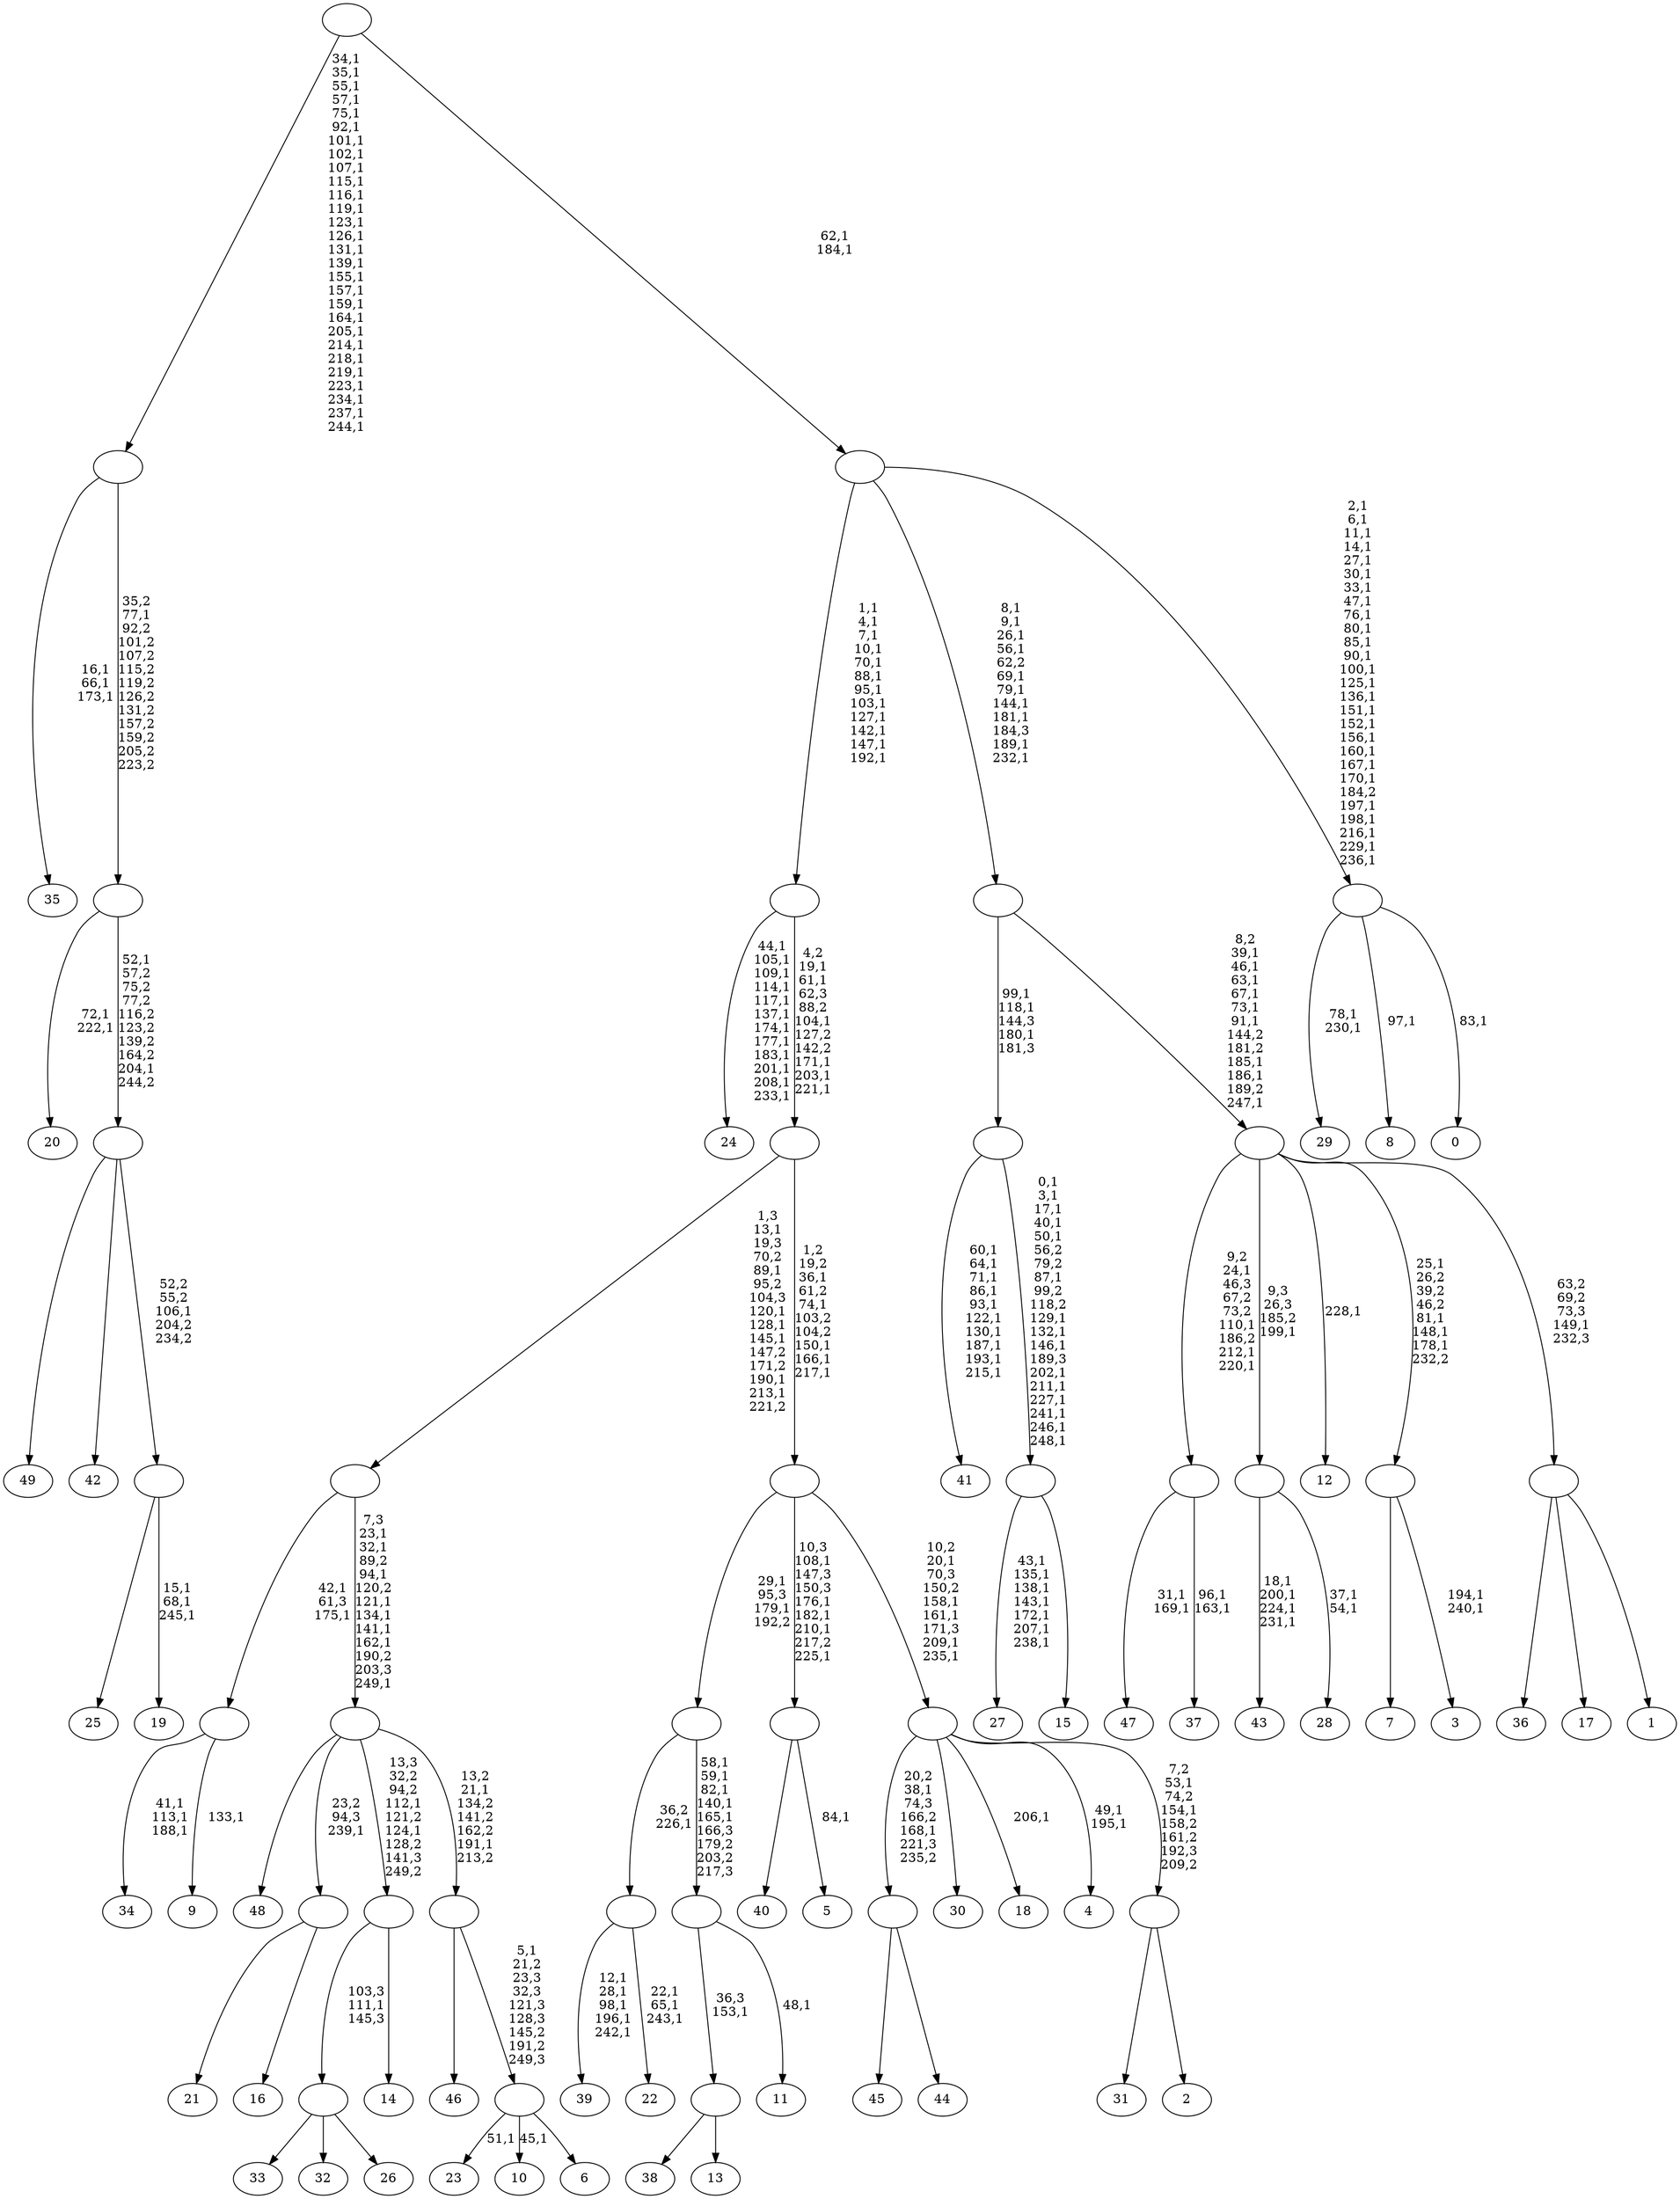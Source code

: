 digraph T {
	300 [label="49"]
	299 [label="48"]
	298 [label="47"]
	295 [label="46"]
	294 [label="45"]
	293 [label="44"]
	292 [label=""]
	290 [label="43"]
	285 [label="42"]
	284 [label="41"]
	273 [label="40"]
	272 [label="39"]
	266 [label="38"]
	265 [label="37"]
	262 [label=""]
	258 [label="36"]
	257 [label="35"]
	253 [label="34"]
	249 [label="33"]
	248 [label="32"]
	247 [label="31"]
	246 [label="30"]
	245 [label="29"]
	242 [label="28"]
	239 [label=""]
	238 [label="27"]
	230 [label="26"]
	229 [label=""]
	228 [label="25"]
	227 [label="24"]
	214 [label="23"]
	212 [label="22"]
	208 [label=""]
	207 [label="21"]
	206 [label="20"]
	203 [label="19"]
	199 [label=""]
	198 [label=""]
	196 [label=""]
	195 [label=""]
	167 [label="18"]
	165 [label="17"]
	164 [label="16"]
	163 [label=""]
	162 [label="15"]
	161 [label=""]
	146 [label=""]
	143 [label="14"]
	142 [label=""]
	140 [label="13"]
	139 [label=""]
	138 [label="12"]
	136 [label="11"]
	134 [label=""]
	129 [label=""]
	127 [label="10"]
	125 [label="9"]
	123 [label=""]
	121 [label="8"]
	119 [label="7"]
	118 [label="6"]
	117 [label=""]
	116 [label=""]
	114 [label=""]
	106 [label=""]
	99 [label="5"]
	97 [label=""]
	92 [label="4"]
	89 [label="3"]
	86 [label=""]
	82 [label="2"]
	81 [label=""]
	79 [label=""]
	74 [label=""]
	69 [label=""]
	63 [label=""]
	51 [label="1"]
	50 [label=""]
	49 [label=""]
	40 [label=""]
	30 [label="0"]
	28 [label=""]
	2 [label=""]
	0 [label=""]
	292 -> 294 [label=""]
	292 -> 293 [label=""]
	262 -> 265 [label="96,1\n163,1"]
	262 -> 298 [label="31,1\n169,1"]
	239 -> 242 [label="37,1\n54,1"]
	239 -> 290 [label="18,1\n200,1\n224,1\n231,1"]
	229 -> 249 [label=""]
	229 -> 248 [label=""]
	229 -> 230 [label=""]
	208 -> 212 [label="22,1\n65,1\n243,1"]
	208 -> 272 [label="12,1\n28,1\n98,1\n196,1\n242,1"]
	199 -> 203 [label="15,1\n68,1\n245,1"]
	199 -> 228 [label=""]
	198 -> 300 [label=""]
	198 -> 285 [label=""]
	198 -> 199 [label="52,2\n55,2\n106,1\n204,2\n234,2"]
	196 -> 198 [label="52,1\n57,2\n75,2\n77,2\n116,2\n123,2\n139,2\n164,2\n204,1\n244,2"]
	196 -> 206 [label="72,1\n222,1"]
	195 -> 257 [label="16,1\n66,1\n173,1"]
	195 -> 196 [label="35,2\n77,1\n92,2\n101,2\n107,2\n115,2\n119,2\n126,2\n131,2\n157,2\n159,2\n205,2\n223,2"]
	163 -> 207 [label=""]
	163 -> 164 [label=""]
	161 -> 238 [label="43,1\n135,1\n138,1\n143,1\n172,1\n207,1\n238,1"]
	161 -> 162 [label=""]
	146 -> 161 [label="0,1\n3,1\n17,1\n40,1\n50,1\n56,2\n79,2\n87,1\n99,2\n118,2\n129,1\n132,1\n146,1\n189,3\n202,1\n211,1\n227,1\n241,1\n246,1\n248,1"]
	146 -> 284 [label="60,1\n64,1\n71,1\n86,1\n93,1\n122,1\n130,1\n187,1\n193,1\n215,1"]
	142 -> 229 [label="103,3\n111,1\n145,3"]
	142 -> 143 [label=""]
	139 -> 266 [label=""]
	139 -> 140 [label=""]
	134 -> 136 [label="48,1"]
	134 -> 139 [label="36,3\n153,1"]
	129 -> 134 [label="58,1\n59,1\n82,1\n140,1\n165,1\n166,3\n179,2\n203,2\n217,3"]
	129 -> 208 [label="36,2\n226,1"]
	123 -> 125 [label="133,1"]
	123 -> 253 [label="41,1\n113,1\n188,1"]
	117 -> 127 [label="45,1"]
	117 -> 214 [label="51,1"]
	117 -> 118 [label=""]
	116 -> 295 [label=""]
	116 -> 117 [label="5,1\n21,2\n23,3\n32,3\n121,3\n128,3\n145,2\n191,2\n249,3"]
	114 -> 116 [label="13,2\n21,1\n134,2\n141,2\n162,2\n191,1\n213,2"]
	114 -> 142 [label="13,3\n32,2\n94,2\n112,1\n121,2\n124,1\n128,2\n141,3\n249,2"]
	114 -> 299 [label=""]
	114 -> 163 [label="23,2\n94,3\n239,1"]
	106 -> 114 [label="7,3\n23,1\n32,1\n89,2\n94,1\n120,2\n121,1\n134,1\n141,1\n162,1\n190,2\n203,3\n249,1"]
	106 -> 123 [label="42,1\n61,3\n175,1"]
	97 -> 99 [label="84,1"]
	97 -> 273 [label=""]
	86 -> 89 [label="194,1\n240,1"]
	86 -> 119 [label=""]
	81 -> 247 [label=""]
	81 -> 82 [label=""]
	79 -> 81 [label="7,2\n53,1\n74,2\n154,1\n158,2\n161,2\n192,3\n209,2"]
	79 -> 92 [label="49,1\n195,1"]
	79 -> 167 [label="206,1"]
	79 -> 292 [label="20,2\n38,1\n74,3\n166,2\n168,1\n221,3\n235,2"]
	79 -> 246 [label=""]
	74 -> 79 [label="10,2\n20,1\n70,3\n150,2\n158,1\n161,1\n171,3\n209,1\n235,1"]
	74 -> 97 [label="10,3\n108,1\n147,3\n150,3\n176,1\n182,1\n210,1\n217,2\n225,1"]
	74 -> 129 [label="29,1\n95,3\n179,1\n192,2"]
	69 -> 74 [label="1,2\n19,2\n36,1\n61,2\n74,1\n103,2\n104,2\n150,1\n166,1\n217,1"]
	69 -> 106 [label="1,3\n13,1\n19,3\n70,2\n89,1\n95,2\n104,3\n120,1\n128,1\n145,1\n147,2\n171,2\n190,1\n213,1\n221,2"]
	63 -> 69 [label="4,2\n19,1\n61,1\n62,3\n88,2\n104,1\n127,2\n142,2\n171,1\n203,1\n221,1"]
	63 -> 227 [label="44,1\n105,1\n109,1\n114,1\n117,1\n137,1\n174,1\n177,1\n183,1\n201,1\n208,1\n233,1"]
	50 -> 258 [label=""]
	50 -> 165 [label=""]
	50 -> 51 [label=""]
	49 -> 86 [label="25,1\n26,2\n39,2\n46,2\n81,1\n148,1\n178,1\n232,2"]
	49 -> 138 [label="228,1"]
	49 -> 262 [label="9,2\n24,1\n46,3\n67,2\n73,2\n110,1\n186,2\n212,1\n220,1"]
	49 -> 239 [label="9,3\n26,3\n185,2\n199,1"]
	49 -> 50 [label="63,2\n69,2\n73,3\n149,1\n232,3"]
	40 -> 49 [label="8,2\n39,1\n46,1\n63,1\n67,1\n73,1\n91,1\n144,2\n181,2\n185,1\n186,1\n189,2\n247,1"]
	40 -> 146 [label="99,1\n118,1\n144,3\n180,1\n181,3"]
	28 -> 30 [label="83,1"]
	28 -> 121 [label="97,1"]
	28 -> 245 [label="78,1\n230,1"]
	2 -> 28 [label="2,1\n6,1\n11,1\n14,1\n27,1\n30,1\n33,1\n47,1\n76,1\n80,1\n85,1\n90,1\n100,1\n125,1\n136,1\n151,1\n152,1\n156,1\n160,1\n167,1\n170,1\n184,2\n197,1\n198,1\n216,1\n229,1\n236,1"]
	2 -> 40 [label="8,1\n9,1\n26,1\n56,1\n62,2\n69,1\n79,1\n144,1\n181,1\n184,3\n189,1\n232,1"]
	2 -> 63 [label="1,1\n4,1\n7,1\n10,1\n70,1\n88,1\n95,1\n103,1\n127,1\n142,1\n147,1\n192,1"]
	0 -> 2 [label="62,1\n184,1"]
	0 -> 195 [label="34,1\n35,1\n55,1\n57,1\n75,1\n92,1\n101,1\n102,1\n107,1\n115,1\n116,1\n119,1\n123,1\n126,1\n131,1\n139,1\n155,1\n157,1\n159,1\n164,1\n205,1\n214,1\n218,1\n219,1\n223,1\n234,1\n237,1\n244,1"]
}
